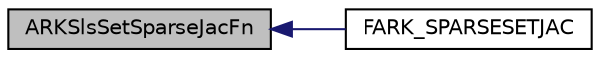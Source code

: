 digraph "ARKSlsSetSparseJacFn"
{
  edge [fontname="Helvetica",fontsize="10",labelfontname="Helvetica",labelfontsize="10"];
  node [fontname="Helvetica",fontsize="10",shape=record];
  rankdir="LR";
  Node20 [label="ARKSlsSetSparseJacFn",height=0.2,width=0.4,color="black", fillcolor="grey75", style="filled", fontcolor="black"];
  Node20 -> Node21 [dir="back",color="midnightblue",fontsize="10",style="solid",fontname="Helvetica"];
  Node21 [label="FARK_SPARSESETJAC",height=0.2,width=0.4,color="black", fillcolor="white", style="filled",URL="$d8/dca/farksparse_8c.html#a704dd441457b3093eb44aea78b220880"];
}
